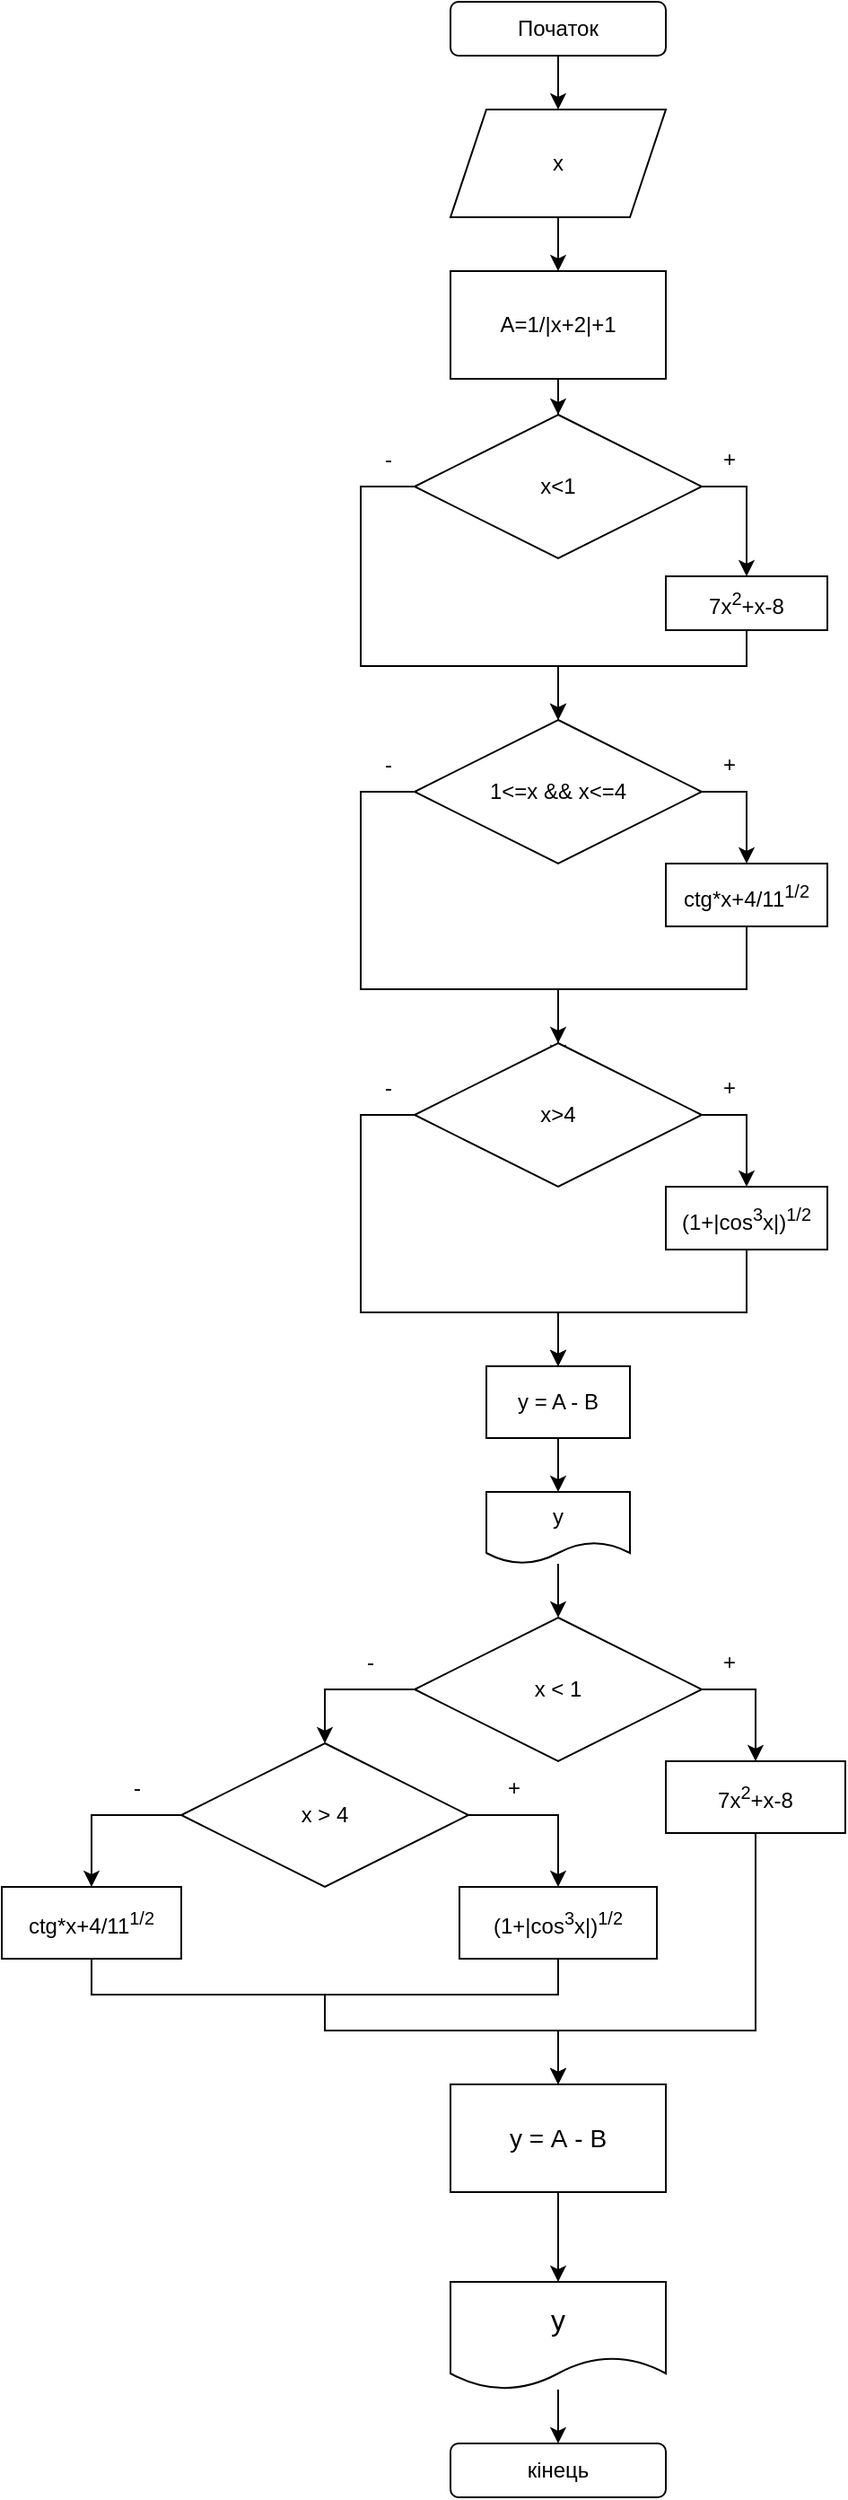 <mxfile version="24.7.14">
  <diagram name="Сторінка-1" id="6xHzRucLuQG_TqQ5uME2">
    <mxGraphModel dx="393" dy="435" grid="1" gridSize="10" guides="1" tooltips="1" connect="1" arrows="1" fold="1" page="1" pageScale="1" pageWidth="1169" pageHeight="1654" math="0" shadow="0">
      <root>
        <mxCell id="0" />
        <mxCell id="1" parent="0" />
        <mxCell id="ke0xS92TnUmCLN86qtFM-3" style="edgeStyle=orthogonalEdgeStyle;rounded=0;orthogonalLoop=1;jettySize=auto;html=1;" edge="1" parent="1" source="ke0xS92TnUmCLN86qtFM-1">
          <mxGeometry relative="1" as="geometry">
            <mxPoint x="400" y="110" as="targetPoint" />
          </mxGeometry>
        </mxCell>
        <mxCell id="ke0xS92TnUmCLN86qtFM-1" value="Початок" style="rounded=1;whiteSpace=wrap;html=1;" vertex="1" parent="1">
          <mxGeometry x="340" y="50" width="120" height="30" as="geometry" />
        </mxCell>
        <mxCell id="ke0xS92TnUmCLN86qtFM-6" style="edgeStyle=orthogonalEdgeStyle;rounded=0;orthogonalLoop=1;jettySize=auto;html=1;" edge="1" parent="1" source="ke0xS92TnUmCLN86qtFM-5" target="ke0xS92TnUmCLN86qtFM-7">
          <mxGeometry relative="1" as="geometry">
            <mxPoint x="400" y="200" as="targetPoint" />
          </mxGeometry>
        </mxCell>
        <mxCell id="ke0xS92TnUmCLN86qtFM-5" value="x" style="shape=parallelogram;perimeter=parallelogramPerimeter;whiteSpace=wrap;html=1;fixedSize=1;" vertex="1" parent="1">
          <mxGeometry x="340" y="110" width="120" height="60" as="geometry" />
        </mxCell>
        <mxCell id="ke0xS92TnUmCLN86qtFM-9" style="edgeStyle=orthogonalEdgeStyle;rounded=0;orthogonalLoop=1;jettySize=auto;html=1;entryX=0.5;entryY=0;entryDx=0;entryDy=0;" edge="1" parent="1" source="ke0xS92TnUmCLN86qtFM-7" target="ke0xS92TnUmCLN86qtFM-8">
          <mxGeometry relative="1" as="geometry" />
        </mxCell>
        <mxCell id="ke0xS92TnUmCLN86qtFM-7" value="A=1/|x+2|+1" style="rounded=0;whiteSpace=wrap;html=1;" vertex="1" parent="1">
          <mxGeometry x="340" y="200" width="120" height="60" as="geometry" />
        </mxCell>
        <mxCell id="ke0xS92TnUmCLN86qtFM-11" style="edgeStyle=orthogonalEdgeStyle;rounded=0;orthogonalLoop=1;jettySize=auto;html=1;entryX=0.5;entryY=0;entryDx=0;entryDy=0;" edge="1" parent="1" source="ke0xS92TnUmCLN86qtFM-8" target="ke0xS92TnUmCLN86qtFM-10">
          <mxGeometry relative="1" as="geometry">
            <Array as="points">
              <mxPoint x="505" y="320" />
            </Array>
          </mxGeometry>
        </mxCell>
        <mxCell id="ke0xS92TnUmCLN86qtFM-19" style="edgeStyle=none;rounded=0;orthogonalLoop=1;jettySize=auto;html=1;" edge="1" parent="1" source="ke0xS92TnUmCLN86qtFM-8">
          <mxGeometry relative="1" as="geometry">
            <mxPoint x="400" y="450" as="targetPoint" />
            <Array as="points">
              <mxPoint x="290" y="320" />
              <mxPoint x="290" y="420" />
              <mxPoint x="400" y="420" />
            </Array>
          </mxGeometry>
        </mxCell>
        <mxCell id="ke0xS92TnUmCLN86qtFM-8" value="x&amp;lt;1" style="rhombus;whiteSpace=wrap;html=1;" vertex="1" parent="1">
          <mxGeometry x="320" y="280" width="160" height="80" as="geometry" />
        </mxCell>
        <mxCell id="ke0xS92TnUmCLN86qtFM-18" style="edgeStyle=none;rounded=0;orthogonalLoop=1;jettySize=auto;html=1;entryX=0.5;entryY=0;entryDx=0;entryDy=0;" edge="1" parent="1" source="ke0xS92TnUmCLN86qtFM-10" target="ke0xS92TnUmCLN86qtFM-17">
          <mxGeometry relative="1" as="geometry">
            <Array as="points">
              <mxPoint x="505" y="420" />
              <mxPoint x="400" y="420" />
            </Array>
          </mxGeometry>
        </mxCell>
        <mxCell id="ke0xS92TnUmCLN86qtFM-10" value="7x&lt;sup&gt;2&lt;/sup&gt;+x-8" style="rounded=0;whiteSpace=wrap;html=1;" vertex="1" parent="1">
          <mxGeometry x="460" y="370" width="90" height="30" as="geometry" />
        </mxCell>
        <mxCell id="ke0xS92TnUmCLN86qtFM-21" value="" style="edgeStyle=none;rounded=0;orthogonalLoop=1;jettySize=auto;html=1;" edge="1" parent="1" source="ke0xS92TnUmCLN86qtFM-17" target="ke0xS92TnUmCLN86qtFM-20">
          <mxGeometry relative="1" as="geometry">
            <Array as="points">
              <mxPoint x="505" y="490" />
            </Array>
          </mxGeometry>
        </mxCell>
        <mxCell id="ke0xS92TnUmCLN86qtFM-24" style="edgeStyle=none;rounded=0;orthogonalLoop=1;jettySize=auto;html=1;" edge="1" parent="1" source="ke0xS92TnUmCLN86qtFM-17">
          <mxGeometry relative="1" as="geometry">
            <mxPoint x="400" y="640" as="targetPoint" />
            <Array as="points">
              <mxPoint x="290" y="490" />
              <mxPoint x="290" y="600" />
              <mxPoint x="400" y="600" />
            </Array>
          </mxGeometry>
        </mxCell>
        <mxCell id="ke0xS92TnUmCLN86qtFM-17" value="1&amp;lt;=x &amp;amp;&amp;amp; x&amp;lt;=4" style="rhombus;whiteSpace=wrap;html=1;" vertex="1" parent="1">
          <mxGeometry x="320" y="450" width="160" height="80" as="geometry" />
        </mxCell>
        <mxCell id="ke0xS92TnUmCLN86qtFM-23" value="" style="edgeStyle=none;rounded=0;orthogonalLoop=1;jettySize=auto;html=1;" edge="1" parent="1" source="ke0xS92TnUmCLN86qtFM-20" target="ke0xS92TnUmCLN86qtFM-22">
          <mxGeometry relative="1" as="geometry">
            <Array as="points">
              <mxPoint x="505" y="600" />
              <mxPoint x="400" y="600" />
            </Array>
          </mxGeometry>
        </mxCell>
        <mxCell id="ke0xS92TnUmCLN86qtFM-20" value="ctg*x+4/11&lt;sup&gt;1/2&lt;/sup&gt;" style="whiteSpace=wrap;html=1;" vertex="1" parent="1">
          <mxGeometry x="460" y="530" width="90" height="35" as="geometry" />
        </mxCell>
        <mxCell id="ke0xS92TnUmCLN86qtFM-29" value="" style="edgeStyle=none;rounded=0;orthogonalLoop=1;jettySize=auto;html=1;entryX=0.5;entryY=0;entryDx=0;entryDy=0;" edge="1" parent="1" source="ke0xS92TnUmCLN86qtFM-22" target="ke0xS92TnUmCLN86qtFM-30">
          <mxGeometry relative="1" as="geometry">
            <mxPoint x="579.167" y="570" as="targetPoint" />
            <Array as="points">
              <mxPoint x="505" y="670" />
            </Array>
          </mxGeometry>
        </mxCell>
        <mxCell id="ke0xS92TnUmCLN86qtFM-33" style="edgeStyle=none;rounded=0;orthogonalLoop=1;jettySize=auto;html=1;entryX=0.5;entryY=0;entryDx=0;entryDy=0;" edge="1" parent="1" source="ke0xS92TnUmCLN86qtFM-22">
          <mxGeometry relative="1" as="geometry">
            <mxPoint x="400" y="810" as="targetPoint" />
            <Array as="points">
              <mxPoint x="290" y="670" />
              <mxPoint x="290" y="780" />
              <mxPoint x="400" y="780" />
            </Array>
          </mxGeometry>
        </mxCell>
        <mxCell id="ke0xS92TnUmCLN86qtFM-22" value="x&amp;gt;4" style="rhombus;whiteSpace=wrap;html=1;" vertex="1" parent="1">
          <mxGeometry x="320" y="630" width="160" height="80" as="geometry" />
        </mxCell>
        <mxCell id="ke0xS92TnUmCLN86qtFM-26" value="+" style="text;html=1;align=center;verticalAlign=middle;resizable=0;points=[];autosize=1;strokeColor=none;fillColor=none;" vertex="1" parent="1">
          <mxGeometry x="480" y="460" width="30" height="30" as="geometry" />
        </mxCell>
        <mxCell id="ke0xS92TnUmCLN86qtFM-27" value="+" style="text;html=1;align=center;verticalAlign=middle;resizable=0;points=[];autosize=1;strokeColor=none;fillColor=none;" vertex="1" parent="1">
          <mxGeometry x="480" y="290" width="30" height="30" as="geometry" />
        </mxCell>
        <mxCell id="ke0xS92TnUmCLN86qtFM-32" value="" style="edgeStyle=none;rounded=0;orthogonalLoop=1;jettySize=auto;html=1;" edge="1" parent="1" source="ke0xS92TnUmCLN86qtFM-30">
          <mxGeometry relative="1" as="geometry">
            <mxPoint x="400" y="810" as="targetPoint" />
            <Array as="points">
              <mxPoint x="505" y="780" />
              <mxPoint x="400" y="780" />
            </Array>
          </mxGeometry>
        </mxCell>
        <mxCell id="ke0xS92TnUmCLN86qtFM-30" value="(1+|cos&lt;sup&gt;3&lt;/sup&gt;x|)&lt;sup&gt;1/2&lt;/sup&gt;" style="whiteSpace=wrap;html=1;" vertex="1" parent="1">
          <mxGeometry x="460" y="710" width="90" height="35" as="geometry" />
        </mxCell>
        <mxCell id="ke0xS92TnUmCLN86qtFM-37" value="" style="edgeStyle=none;rounded=0;orthogonalLoop=1;jettySize=auto;html=1;" edge="1" parent="1" source="ke0xS92TnUmCLN86qtFM-35" target="ke0xS92TnUmCLN86qtFM-36">
          <mxGeometry relative="1" as="geometry" />
        </mxCell>
        <mxCell id="ke0xS92TnUmCLN86qtFM-35" value="y = A - B" style="rounded=0;whiteSpace=wrap;html=1;" vertex="1" parent="1">
          <mxGeometry x="360" y="810" width="80" height="40" as="geometry" />
        </mxCell>
        <mxCell id="ke0xS92TnUmCLN86qtFM-39" value="" style="edgeStyle=none;rounded=0;orthogonalLoop=1;jettySize=auto;html=1;" edge="1" parent="1" source="ke0xS92TnUmCLN86qtFM-36" target="ke0xS92TnUmCLN86qtFM-38">
          <mxGeometry relative="1" as="geometry" />
        </mxCell>
        <mxCell id="ke0xS92TnUmCLN86qtFM-36" value="y" style="shape=document;whiteSpace=wrap;html=1;boundedLbl=1;rounded=0;" vertex="1" parent="1">
          <mxGeometry x="360" y="880" width="80" height="40" as="geometry" />
        </mxCell>
        <mxCell id="ke0xS92TnUmCLN86qtFM-41" value="" style="edgeStyle=none;rounded=0;orthogonalLoop=1;jettySize=auto;html=1;" edge="1" parent="1" source="ke0xS92TnUmCLN86qtFM-38" target="ke0xS92TnUmCLN86qtFM-40">
          <mxGeometry relative="1" as="geometry">
            <Array as="points">
              <mxPoint x="510" y="990" />
            </Array>
          </mxGeometry>
        </mxCell>
        <mxCell id="ke0xS92TnUmCLN86qtFM-45" value="" style="edgeStyle=none;rounded=0;orthogonalLoop=1;jettySize=auto;html=1;" edge="1" parent="1" source="ke0xS92TnUmCLN86qtFM-38" target="ke0xS92TnUmCLN86qtFM-44">
          <mxGeometry relative="1" as="geometry">
            <Array as="points">
              <mxPoint x="270" y="990" />
            </Array>
          </mxGeometry>
        </mxCell>
        <mxCell id="ke0xS92TnUmCLN86qtFM-38" value="x &amp;lt; 1" style="rhombus;whiteSpace=wrap;html=1;rounded=0;" vertex="1" parent="1">
          <mxGeometry x="320" y="950" width="160" height="80" as="geometry" />
        </mxCell>
        <mxCell id="ke0xS92TnUmCLN86qtFM-40" value="7x&lt;sup&gt;2&lt;/sup&gt;+x-8" style="whiteSpace=wrap;html=1;rounded=0;" vertex="1" parent="1">
          <mxGeometry x="460" y="1030" width="100" height="40" as="geometry" />
        </mxCell>
        <mxCell id="ke0xS92TnUmCLN86qtFM-42" value="+" style="text;html=1;align=center;verticalAlign=middle;resizable=0;points=[];autosize=1;strokeColor=none;fillColor=none;" vertex="1" parent="1">
          <mxGeometry x="480" y="640" width="30" height="30" as="geometry" />
        </mxCell>
        <mxCell id="ke0xS92TnUmCLN86qtFM-43" value="+" style="text;html=1;align=center;verticalAlign=middle;resizable=0;points=[];autosize=1;strokeColor=none;fillColor=none;" vertex="1" parent="1">
          <mxGeometry x="480" y="960" width="30" height="30" as="geometry" />
        </mxCell>
        <mxCell id="ke0xS92TnUmCLN86qtFM-48" style="edgeStyle=none;rounded=0;orthogonalLoop=1;jettySize=auto;html=1;" edge="1" parent="1" source="ke0xS92TnUmCLN86qtFM-44" target="ke0xS92TnUmCLN86qtFM-49">
          <mxGeometry relative="1" as="geometry">
            <mxPoint x="400" y="1100" as="targetPoint" />
            <Array as="points">
              <mxPoint x="400" y="1060" />
            </Array>
          </mxGeometry>
        </mxCell>
        <mxCell id="ke0xS92TnUmCLN86qtFM-51" value="" style="edgeStyle=none;rounded=0;orthogonalLoop=1;jettySize=auto;html=1;" edge="1" parent="1" source="ke0xS92TnUmCLN86qtFM-44" target="ke0xS92TnUmCLN86qtFM-50">
          <mxGeometry relative="1" as="geometry">
            <Array as="points">
              <mxPoint x="140" y="1060" />
            </Array>
          </mxGeometry>
        </mxCell>
        <mxCell id="ke0xS92TnUmCLN86qtFM-44" value="x &amp;gt; 4" style="rhombus;whiteSpace=wrap;html=1;rounded=0;" vertex="1" parent="1">
          <mxGeometry x="190" y="1020" width="160" height="80" as="geometry" />
        </mxCell>
        <mxCell id="ke0xS92TnUmCLN86qtFM-49" value="(1+|cos&lt;sup&gt;3&lt;/sup&gt;x|)&lt;sup&gt;1/2&lt;/sup&gt;" style="rounded=0;whiteSpace=wrap;html=1;" vertex="1" parent="1">
          <mxGeometry x="345" y="1100" width="110" height="40" as="geometry" />
        </mxCell>
        <mxCell id="ke0xS92TnUmCLN86qtFM-50" value="ctg*x+4/11&lt;sup&gt;1/2&lt;/sup&gt;" style="whiteSpace=wrap;html=1;rounded=0;" vertex="1" parent="1">
          <mxGeometry x="90" y="1100" width="100" height="40" as="geometry" />
        </mxCell>
        <mxCell id="ke0xS92TnUmCLN86qtFM-52" value="" style="endArrow=none;html=1;rounded=0;" edge="1" parent="1">
          <mxGeometry width="50" height="50" relative="1" as="geometry">
            <mxPoint x="270" y="1160" as="sourcePoint" />
            <mxPoint x="140" y="1140" as="targetPoint" />
            <Array as="points">
              <mxPoint x="140" y="1160" />
            </Array>
          </mxGeometry>
        </mxCell>
        <mxCell id="ke0xS92TnUmCLN86qtFM-53" value="" style="endArrow=none;html=1;rounded=0;entryX=0.5;entryY=1;entryDx=0;entryDy=0;" edge="1" parent="1" target="ke0xS92TnUmCLN86qtFM-49">
          <mxGeometry width="50" height="50" relative="1" as="geometry">
            <mxPoint x="270" y="1160" as="sourcePoint" />
            <mxPoint x="300" y="1130" as="targetPoint" />
            <Array as="points">
              <mxPoint x="400" y="1160" />
            </Array>
          </mxGeometry>
        </mxCell>
        <mxCell id="ke0xS92TnUmCLN86qtFM-55" value="" style="endArrow=classic;html=1;rounded=0;" edge="1" parent="1">
          <mxGeometry width="50" height="50" relative="1" as="geometry">
            <mxPoint x="270" y="1160" as="sourcePoint" />
            <mxPoint x="400" y="1210" as="targetPoint" />
            <Array as="points">
              <mxPoint x="270" y="1180" />
              <mxPoint x="400" y="1180" />
            </Array>
          </mxGeometry>
        </mxCell>
        <mxCell id="ke0xS92TnUmCLN86qtFM-56" value="" style="endArrow=classic;html=1;rounded=0;" edge="1" parent="1" target="ke0xS92TnUmCLN86qtFM-57">
          <mxGeometry width="50" height="50" relative="1" as="geometry">
            <mxPoint x="510" y="1070" as="sourcePoint" />
            <mxPoint x="400" y="1210" as="targetPoint" />
            <Array as="points">
              <mxPoint x="510" y="1090" />
              <mxPoint x="510" y="1180" />
              <mxPoint x="400" y="1180" />
            </Array>
          </mxGeometry>
        </mxCell>
        <mxCell id="ke0xS92TnUmCLN86qtFM-59" value="" style="edgeStyle=none;rounded=0;orthogonalLoop=1;jettySize=auto;html=1;" edge="1" parent="1" source="ke0xS92TnUmCLN86qtFM-57" target="ke0xS92TnUmCLN86qtFM-58">
          <mxGeometry relative="1" as="geometry" />
        </mxCell>
        <mxCell id="ke0xS92TnUmCLN86qtFM-57" value="&lt;font style=&quot;font-size: 14px;&quot;&gt;&lt;font style=&quot;font-size: 14px;&quot;&gt;y =&lt;/font&gt;&lt;font style=&quot;font-size: 14px;&quot;&gt;&amp;nbsp;A&lt;/font&gt;&lt;font style=&quot;font-size: 14px;&quot;&gt;&amp;nbsp;&lt;/font&gt;&lt;font style=&quot;font-size: 14px;&quot;&gt;- B&lt;/font&gt;&lt;/font&gt;" style="rounded=0;whiteSpace=wrap;html=1;" vertex="1" parent="1">
          <mxGeometry x="340" y="1210" width="120" height="60" as="geometry" />
        </mxCell>
        <mxCell id="ke0xS92TnUmCLN86qtFM-61" style="edgeStyle=none;rounded=0;orthogonalLoop=1;jettySize=auto;html=1;entryX=0.5;entryY=0;entryDx=0;entryDy=0;" edge="1" parent="1" source="ke0xS92TnUmCLN86qtFM-58" target="ke0xS92TnUmCLN86qtFM-60">
          <mxGeometry relative="1" as="geometry" />
        </mxCell>
        <mxCell id="ke0xS92TnUmCLN86qtFM-58" value="&lt;font style=&quot;font-size: 16px;&quot;&gt;y&lt;/font&gt;" style="shape=document;whiteSpace=wrap;html=1;boundedLbl=1;rounded=0;" vertex="1" parent="1">
          <mxGeometry x="340" y="1320" width="120" height="60" as="geometry" />
        </mxCell>
        <mxCell id="ke0xS92TnUmCLN86qtFM-60" value="кінець" style="rounded=1;whiteSpace=wrap;html=1;" vertex="1" parent="1">
          <mxGeometry x="340" y="1410" width="120" height="30" as="geometry" />
        </mxCell>
        <mxCell id="ke0xS92TnUmCLN86qtFM-62" value="+" style="text;html=1;align=center;verticalAlign=middle;resizable=0;points=[];autosize=1;strokeColor=none;fillColor=none;" vertex="1" parent="1">
          <mxGeometry x="360" y="1030" width="30" height="30" as="geometry" />
        </mxCell>
        <mxCell id="ke0xS92TnUmCLN86qtFM-63" value="-" style="text;html=1;align=center;verticalAlign=middle;resizable=0;points=[];autosize=1;strokeColor=none;fillColor=none;" vertex="1" parent="1">
          <mxGeometry x="280" y="960" width="30" height="30" as="geometry" />
        </mxCell>
        <mxCell id="ke0xS92TnUmCLN86qtFM-64" value="-" style="text;html=1;align=center;verticalAlign=middle;resizable=0;points=[];autosize=1;strokeColor=none;fillColor=none;" vertex="1" parent="1">
          <mxGeometry x="150" y="1030" width="30" height="30" as="geometry" />
        </mxCell>
        <mxCell id="ke0xS92TnUmCLN86qtFM-65" value="-" style="text;html=1;align=center;verticalAlign=middle;resizable=0;points=[];autosize=1;strokeColor=none;fillColor=none;" vertex="1" parent="1">
          <mxGeometry x="290" y="640" width="30" height="30" as="geometry" />
        </mxCell>
        <mxCell id="ke0xS92TnUmCLN86qtFM-66" value="-" style="text;html=1;align=center;verticalAlign=middle;resizable=0;points=[];autosize=1;strokeColor=none;fillColor=none;" vertex="1" parent="1">
          <mxGeometry x="290" y="460" width="30" height="30" as="geometry" />
        </mxCell>
        <mxCell id="ke0xS92TnUmCLN86qtFM-67" value="-" style="text;html=1;align=center;verticalAlign=middle;resizable=0;points=[];autosize=1;strokeColor=none;fillColor=none;" vertex="1" parent="1">
          <mxGeometry x="290" y="290" width="30" height="30" as="geometry" />
        </mxCell>
      </root>
    </mxGraphModel>
  </diagram>
</mxfile>
